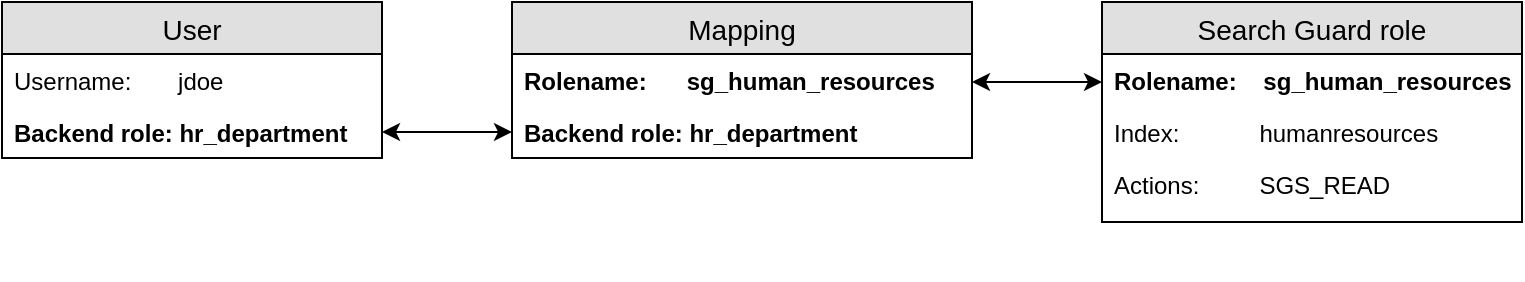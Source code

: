 <mxfile version="10.6.7" type="device"><diagram id="5CDpZPCSxMbOep1dZnsU" name="Page-1"><mxGraphModel dx="1398" dy="622" grid="1" gridSize="10" guides="1" tooltips="1" connect="1" arrows="1" fold="1" page="1" pageScale="1" pageWidth="850" pageHeight="2000" math="0" shadow="0"><root><mxCell id="0"/><mxCell id="1" parent="0"/><mxCell id="MUbSKgl7RlsJ2hWvcrAV-27" value="" style="group" parent="1" vertex="1" connectable="0"><mxGeometry x="40" y="40" width="760" height="136" as="geometry"/></mxCell><mxCell id="MUbSKgl7RlsJ2hWvcrAV-13" value="User" style="swimlane;fontStyle=0;childLayout=stackLayout;horizontal=1;startSize=26;fillColor=#e0e0e0;horizontalStack=0;resizeParent=1;resizeParentMax=0;resizeLast=0;collapsible=1;marginBottom=0;swimlaneFillColor=#ffffff;align=center;fontSize=14;" parent="MUbSKgl7RlsJ2hWvcrAV-27" vertex="1"><mxGeometry width="190" height="78" as="geometry"/></mxCell><mxCell id="MUbSKgl7RlsJ2hWvcrAV-14" value="Username:       jdoe" style="text;strokeColor=none;fillColor=none;spacingLeft=4;spacingRight=4;overflow=hidden;rotatable=0;points=[[0,0.5],[1,0.5]];portConstraint=eastwest;fontSize=12;" parent="MUbSKgl7RlsJ2hWvcrAV-13" vertex="1"><mxGeometry y="26" width="190" height="26" as="geometry"/></mxCell><mxCell id="MUbSKgl7RlsJ2hWvcrAV-15" value="Backend role: hr_department" style="text;strokeColor=none;fillColor=none;spacingLeft=4;spacingRight=4;overflow=hidden;rotatable=0;points=[[0,0.5],[1,0.5]];portConstraint=eastwest;fontSize=12;fontStyle=1" parent="MUbSKgl7RlsJ2hWvcrAV-13" vertex="1"><mxGeometry y="52" width="190" height="26" as="geometry"/></mxCell><mxCell id="MUbSKgl7RlsJ2hWvcrAV-17" value="Search Guard role" style="swimlane;fontStyle=0;childLayout=stackLayout;horizontal=1;startSize=26;fillColor=#e0e0e0;horizontalStack=0;resizeParent=1;resizeParentMax=0;resizeLast=0;collapsible=1;marginBottom=0;swimlaneFillColor=#ffffff;align=center;fontSize=14;" parent="MUbSKgl7RlsJ2hWvcrAV-27" vertex="1"><mxGeometry x="550" width="210" height="110" as="geometry"/></mxCell><mxCell id="MUbSKgl7RlsJ2hWvcrAV-18" value="Rolename:    sg_human_resources" style="text;strokeColor=none;fillColor=none;spacingLeft=4;spacingRight=4;overflow=hidden;rotatable=0;points=[[0,0.5],[1,0.5]];portConstraint=eastwest;fontSize=12;fontStyle=1" parent="MUbSKgl7RlsJ2hWvcrAV-17" vertex="1"><mxGeometry y="26" width="210" height="26" as="geometry"/></mxCell><mxCell id="MUbSKgl7RlsJ2hWvcrAV-19" value="Index:            humanresources&#10;&#10;" style="text;strokeColor=none;fillColor=none;spacingLeft=4;spacingRight=4;overflow=hidden;rotatable=0;points=[[0,0.5],[1,0.5]];portConstraint=eastwest;fontSize=12;" parent="MUbSKgl7RlsJ2hWvcrAV-17" vertex="1"><mxGeometry y="52" width="210" height="58" as="geometry"/></mxCell><mxCell id="MUbSKgl7RlsJ2hWvcrAV-20" value="Actions:         SGS_READ&#10;&#10;" style="text;strokeColor=none;fillColor=none;spacingLeft=4;spacingRight=4;overflow=hidden;rotatable=0;points=[[0,0.5],[1,0.5]];portConstraint=eastwest;fontSize=12;" parent="MUbSKgl7RlsJ2hWvcrAV-27" vertex="1"><mxGeometry x="550" y="78" width="210" height="58" as="geometry"/></mxCell><mxCell id="MUbSKgl7RlsJ2hWvcrAV-21" value="Mapping" style="swimlane;fontStyle=0;childLayout=stackLayout;horizontal=1;startSize=26;fillColor=#e0e0e0;horizontalStack=0;resizeParent=1;resizeParentMax=0;resizeLast=0;collapsible=1;marginBottom=0;swimlaneFillColor=#ffffff;align=center;fontSize=14;" parent="MUbSKgl7RlsJ2hWvcrAV-27" vertex="1"><mxGeometry x="255" width="230" height="78" as="geometry"/></mxCell><mxCell id="MUbSKgl7RlsJ2hWvcrAV-22" value="Rolename:      sg_human_resources" style="text;strokeColor=none;fillColor=none;spacingLeft=4;spacingRight=4;overflow=hidden;rotatable=0;points=[[0,0.5],[1,0.5]];portConstraint=eastwest;fontSize=12;fontStyle=1" parent="MUbSKgl7RlsJ2hWvcrAV-21" vertex="1"><mxGeometry y="26" width="230" height="26" as="geometry"/></mxCell><mxCell id="MUbSKgl7RlsJ2hWvcrAV-23" value="Backend role: hr_department" style="text;strokeColor=none;fillColor=none;spacingLeft=4;spacingRight=4;overflow=hidden;rotatable=0;points=[[0,0.5],[1,0.5]];portConstraint=eastwest;fontSize=12;fontStyle=1" parent="MUbSKgl7RlsJ2hWvcrAV-21" vertex="1"><mxGeometry y="52" width="230" height="26" as="geometry"/></mxCell><mxCell id="MUbSKgl7RlsJ2hWvcrAV-25" value="" style="endArrow=classic;startArrow=classic;html=1;entryX=0;entryY=0.5;entryDx=0;entryDy=0;exitX=1;exitY=0.5;exitDx=0;exitDy=0;" parent="MUbSKgl7RlsJ2hWvcrAV-27" source="MUbSKgl7RlsJ2hWvcrAV-15" target="MUbSKgl7RlsJ2hWvcrAV-23" edge="1"><mxGeometry width="50" height="50" relative="1" as="geometry"><mxPoint y="210" as="sourcePoint"/><mxPoint x="50" y="160" as="targetPoint"/></mxGeometry></mxCell><mxCell id="MUbSKgl7RlsJ2hWvcrAV-26" value="" style="endArrow=classic;startArrow=classic;html=1;entryX=0;entryY=0.5;entryDx=0;entryDy=0;exitX=1;exitY=0.5;exitDx=0;exitDy=0;" parent="MUbSKgl7RlsJ2hWvcrAV-27" edge="1"><mxGeometry width="50" height="50" relative="1" as="geometry"><mxPoint x="485" y="40" as="sourcePoint"/><mxPoint x="550" y="40" as="targetPoint"/></mxGeometry></mxCell></root></mxGraphModel></diagram></mxfile>